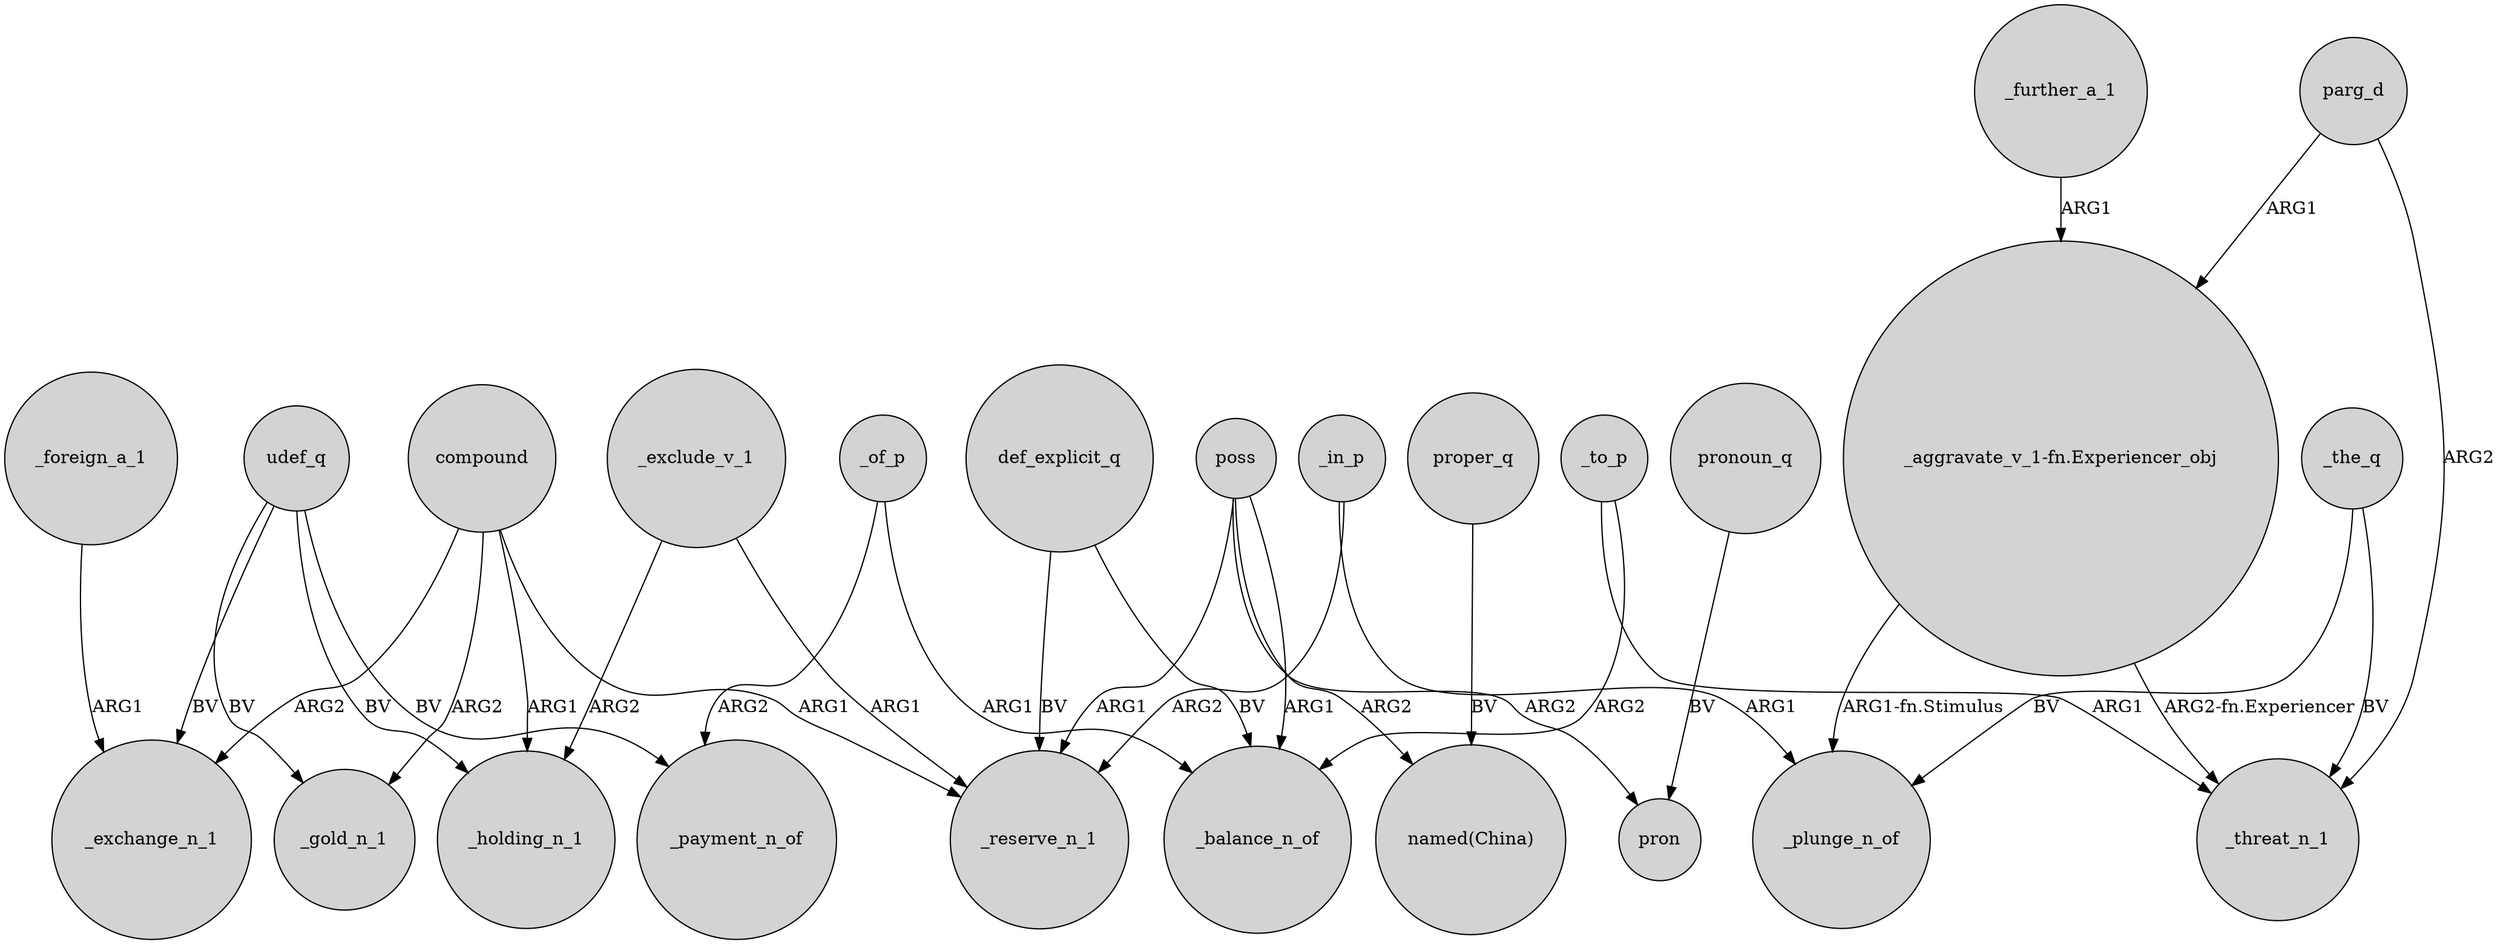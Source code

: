 digraph {
	node [shape=circle style=filled]
	_of_p -> _payment_n_of [label=ARG2]
	poss -> _balance_n_of [label=ARG1]
	poss -> pron [label=ARG2]
	_exclude_v_1 -> _reserve_n_1 [label=ARG1]
	_in_p -> _plunge_n_of [label=ARG1]
	_foreign_a_1 -> _exchange_n_1 [label=ARG1]
	"_aggravate_v_1-fn.Experiencer_obj" -> _threat_n_1 [label="ARG2-fn.Experiencer"]
	_the_q -> _threat_n_1 [label=BV]
	compound -> _gold_n_1 [label=ARG2]
	_to_p -> _threat_n_1 [label=ARG1]
	compound -> _holding_n_1 [label=ARG1]
	compound -> _exchange_n_1 [label=ARG2]
	poss -> "named(China)" [label=ARG2]
	_the_q -> _plunge_n_of [label=BV]
	udef_q -> _payment_n_of [label=BV]
	def_explicit_q -> _balance_n_of [label=BV]
	pronoun_q -> pron [label=BV]
	_further_a_1 -> "_aggravate_v_1-fn.Experiencer_obj" [label=ARG1]
	compound -> _reserve_n_1 [label=ARG1]
	udef_q -> _gold_n_1 [label=BV]
	parg_d -> "_aggravate_v_1-fn.Experiencer_obj" [label=ARG1]
	_of_p -> _balance_n_of [label=ARG1]
	proper_q -> "named(China)" [label=BV]
	poss -> _reserve_n_1 [label=ARG1]
	"_aggravate_v_1-fn.Experiencer_obj" -> _plunge_n_of [label="ARG1-fn.Stimulus"]
	_exclude_v_1 -> _holding_n_1 [label=ARG2]
	_to_p -> _balance_n_of [label=ARG2]
	parg_d -> _threat_n_1 [label=ARG2]
	udef_q -> _exchange_n_1 [label=BV]
	udef_q -> _holding_n_1 [label=BV]
	_in_p -> _reserve_n_1 [label=ARG2]
	def_explicit_q -> _reserve_n_1 [label=BV]
}
